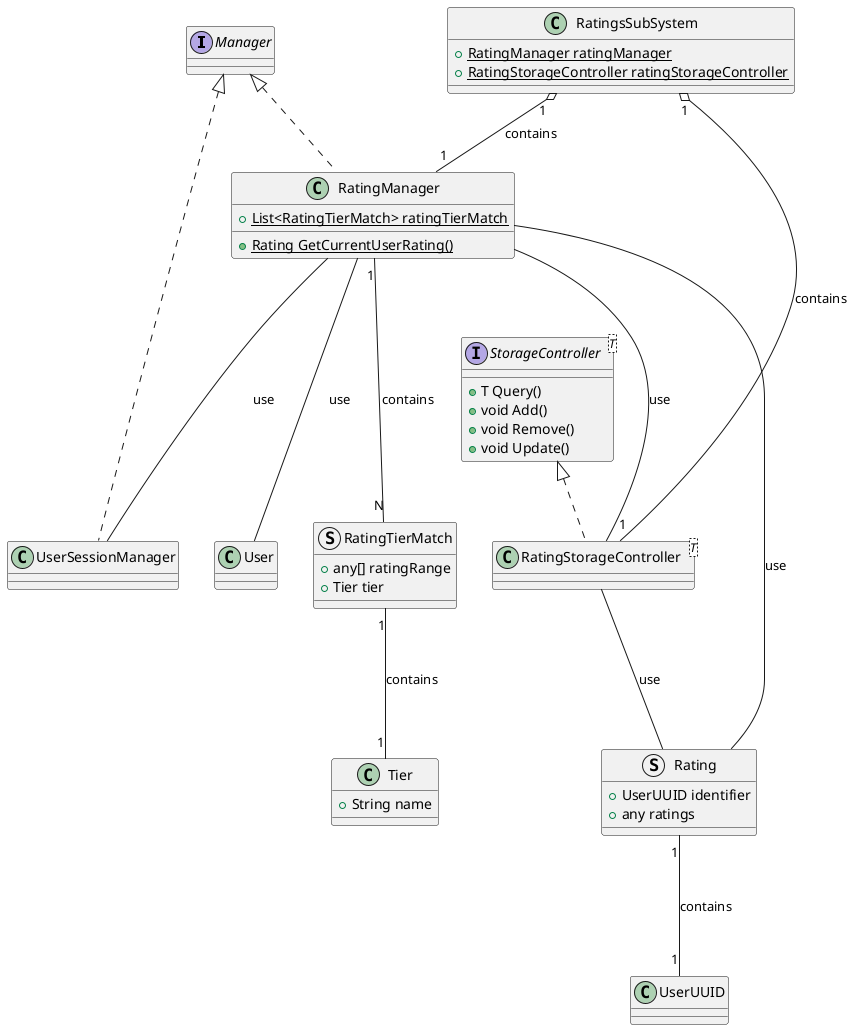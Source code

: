 @startuml
Interface Manager
Interface StorageController<T> {
    + T Query()
    + void Add()
    + void Remove()
    + void Update()
}

class Tier {
    + String name
}

struct RatingTierMatch {
    + any[] ratingRange
    + Tier tier
}
RatingTierMatch "1" --- "1" Tier : contains

struct Rating {
    + UserUUID identifier
    + any ratings
}
Rating "1" --- "1" UserUUID : contains

class RatingManager implements Manager {
    + {static} List<RatingTierMatch> ratingTierMatch
    + {static} Rating GetCurrentUserRating()
}
RatingManager "1" --- "N" RatingTierMatch : contains
RatingManager --- User : use
RatingManager --- Rating : use
class UserSessionManager implements Manager {}
RatingManager --- UserSessionManager : use
RatingManager --- RatingStorageController : use

class RatingStorageController<T> implements StorageController {}
RatingStorageController --- Rating : use

class RatingsSubSystem {
    + {static} RatingManager ratingManager
    + {static} RatingStorageController ratingStorageController
}

RatingsSubSystem "1" o-- "1" RatingManager : contains
RatingsSubSystem "1" o-- "1" RatingStorageController : contains

@enduml
